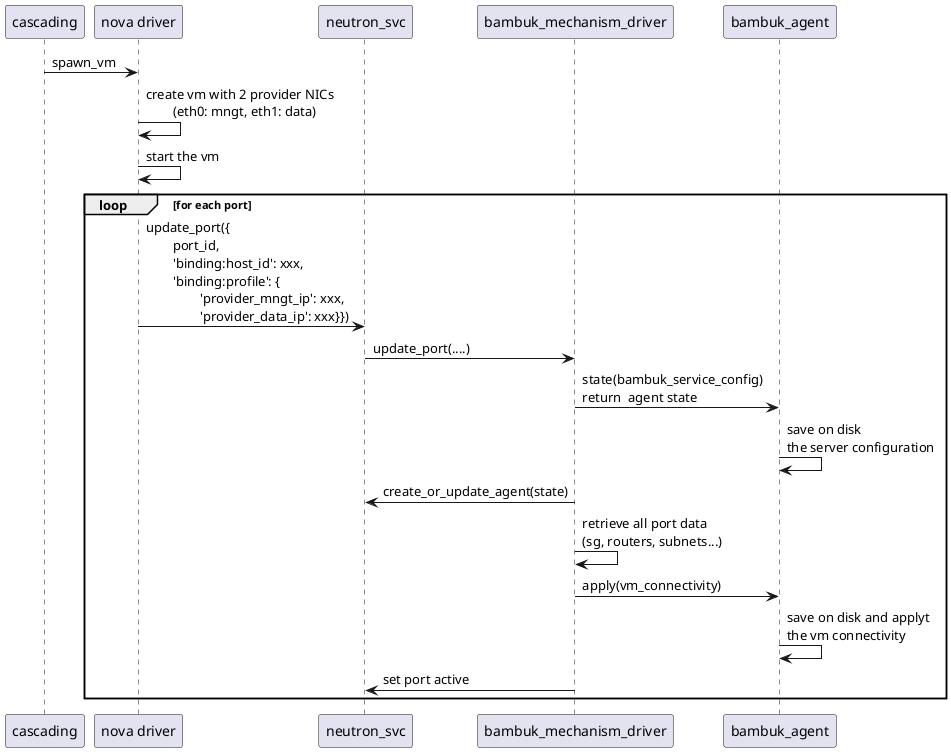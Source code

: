 @startuml
skinparam componentStyle uml2

cascading -> "nova driver": spawn_vm
"nova driver" -> "nova driver": create vm with 2 provider NICs\n\t(eth0: mngt, eth1: data)
"nova driver" -> "nova driver": start the vm
loop for each port
    "nova driver" -> neutron_svc: update_port({\n\tport_id,\n\t'binding:host_id': xxx,\n\t'binding:profile': {\n\t\t'provider_mngt_ip': xxx,\n\t\t'provider_data_ip': xxx}})
    neutron_svc -> bambuk_mechanism_driver: update_port(....)
    bambuk_mechanism_driver -> bambuk_agent: state(bambuk_service_config)\nreturn  agent state
    bambuk_agent -> bambuk_agent: save on disk\nthe server configuration
    bambuk_mechanism_driver -> neutron_svc: create_or_update_agent(state)
    bambuk_mechanism_driver -> bambuk_mechanism_driver: retrieve all port data\n(sg, routers, subnets...)
    bambuk_mechanism_driver -> bambuk_agent: apply(vm_connectivity)
    bambuk_agent -> bambuk_agent: save on disk and applyt\nthe vm connectivity
    bambuk_mechanism_driver -> neutron_svc: set port active
end

@enduml